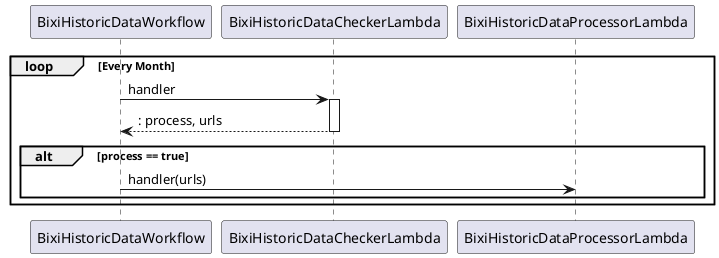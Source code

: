 @startuml stepfunctionsequence
participant BixiHistoricDataWorkflow
participant BixiHistoricDataCheckerLambda
participant BixiHistoricDataProcessorLambda

loop Every Month
    BixiHistoricDataWorkflow -> BixiHistoricDataCheckerLambda: handler
    activate BixiHistoricDataCheckerLambda
    return: process, urls
    alt process == true
        BixiHistoricDataWorkflow -> BixiHistoricDataProcessorLambda: handler(urls)
    end
end

@enduml
